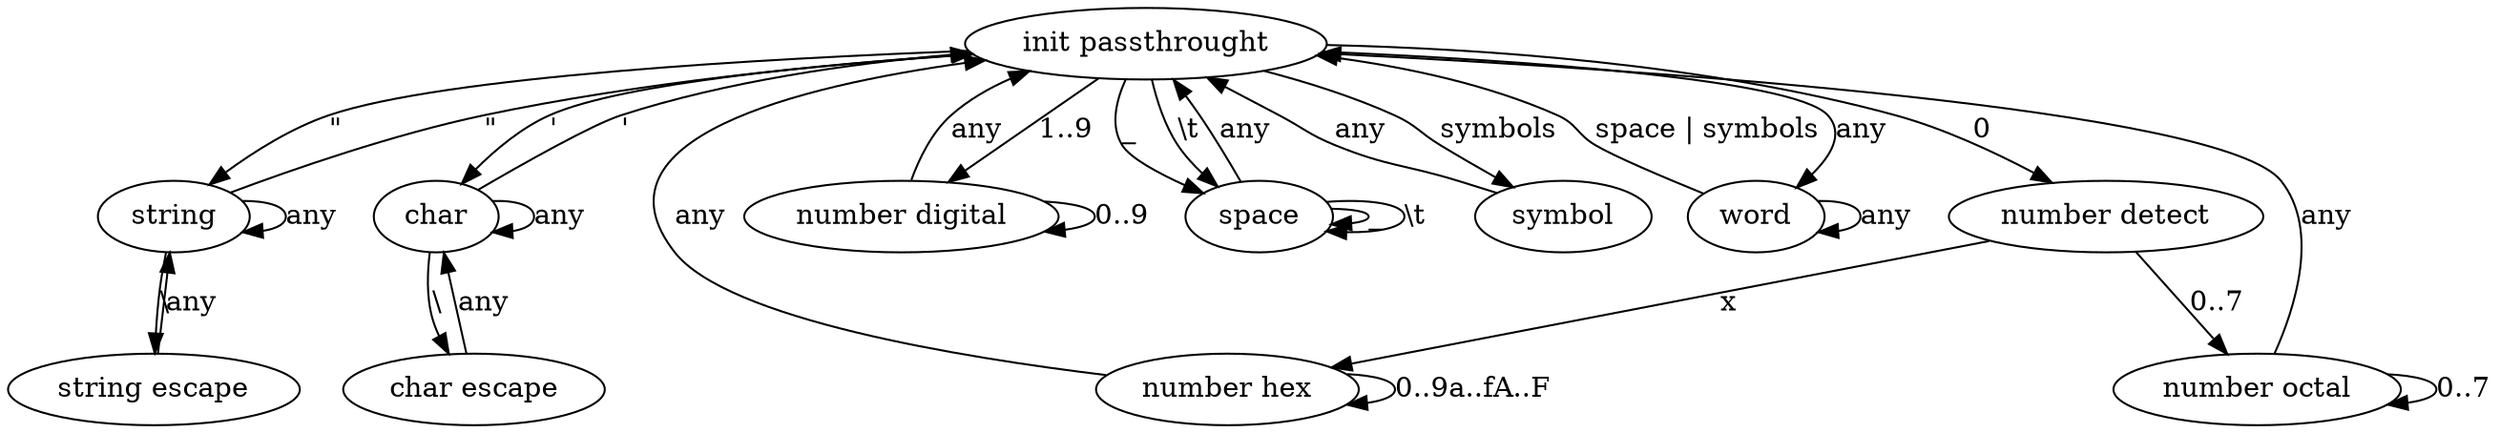 // dot -Tpng -o tokenize.png tokenize.dot

// source code split by next tokens:
// 1. string (quoted in ")
// 2. char (quoted in ')
// 3. number (digit, continuous)
// 4. symbol (fill the list of symbol)
// 5. spaces (space, tabs, linefeed, etc...)
// 6. word (all non previous tokens, continuous)
// 7. newline (special token)

digraph tokenize {
	"init passthrought" -> string [label="\""]
	"init passthrought" -> char [label="\'"]
	"init passthrought" -> "number detect" [label="0"]
	"init passthrought" -> "number digital" [label="1..9"]
	"init passthrought" -> space [label="_"]
	"init passthrought" -> space [label="\\t"]
	"init passthrought" -> symbol [label="symbols"]
	"init passthrought" -> word [label="any"]
	
	string -> "string escape" [label="\\"]
	string -> "init passthrought" [label="\""]
	string -> string [label="any"]
	"string escape" -> string [label="any"]

	char -> "char escape" [label="\\"]
	char -> "init passthrought" [label="\'"]
	char -> char [label="any"]
	"char escape" -> char [label="any"]
	
	// float and suffixes i can detect over postprocess
	"number detect" -> "number hex" [label="x"]
	"number detect" -> "number octal" [label="0..7"]
	"number hex" -> "number hex" [label="0..9a..fA..F"]
	"number hex" -> "init passthrought" [label="any"]
	"number octal" -> "number octal" [label="0..7"]
	"number octal" -> "init passthrought" [label="any"]

	"number digital" -> "number digital" [label="0..9"]
	"number digital" -> "init passthrought" [label="any"]
	
	space -> space [label="_"]
	space -> space [label="\\t"]
	space -> "init passthrought" [label="any"]

	// Symbol only by one
	symbol -> "init passthrought" [label="any"]
	
	word -> "init passthrought" [label="space | symbols"]
	word -> word [label="any"]
}
